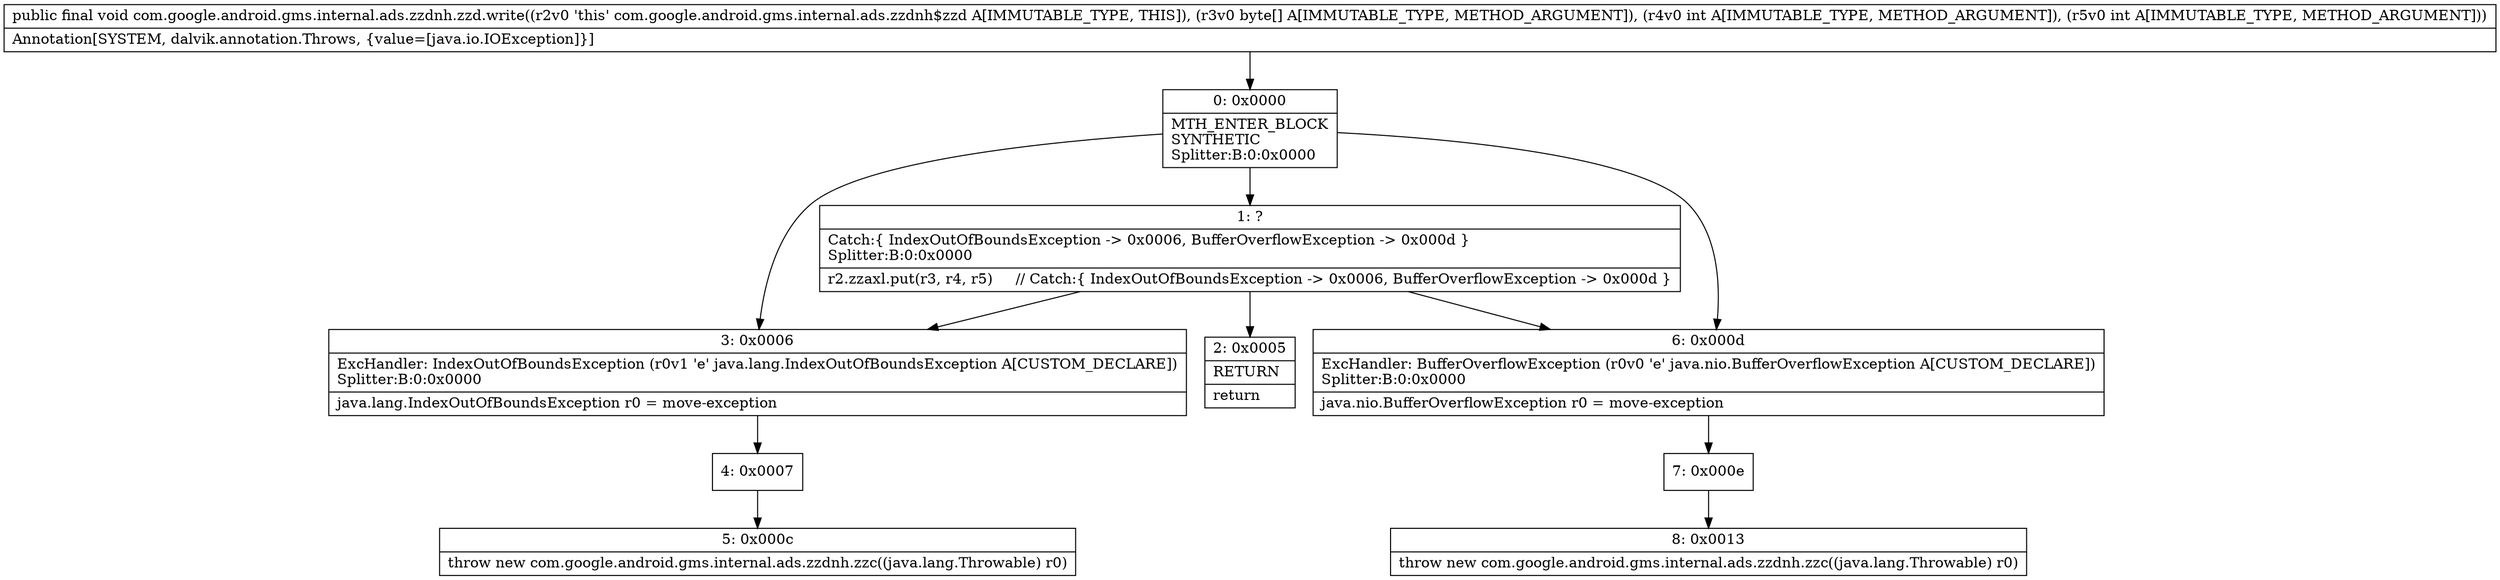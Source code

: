 digraph "CFG forcom.google.android.gms.internal.ads.zzdnh.zzd.write([BII)V" {
Node_0 [shape=record,label="{0\:\ 0x0000|MTH_ENTER_BLOCK\lSYNTHETIC\lSplitter:B:0:0x0000\l}"];
Node_1 [shape=record,label="{1\:\ ?|Catch:\{ IndexOutOfBoundsException \-\> 0x0006, BufferOverflowException \-\> 0x000d \}\lSplitter:B:0:0x0000\l|r2.zzaxl.put(r3, r4, r5)     \/\/ Catch:\{ IndexOutOfBoundsException \-\> 0x0006, BufferOverflowException \-\> 0x000d \}\l}"];
Node_2 [shape=record,label="{2\:\ 0x0005|RETURN\l|return\l}"];
Node_3 [shape=record,label="{3\:\ 0x0006|ExcHandler: IndexOutOfBoundsException (r0v1 'e' java.lang.IndexOutOfBoundsException A[CUSTOM_DECLARE])\lSplitter:B:0:0x0000\l|java.lang.IndexOutOfBoundsException r0 = move\-exception\l}"];
Node_4 [shape=record,label="{4\:\ 0x0007}"];
Node_5 [shape=record,label="{5\:\ 0x000c|throw new com.google.android.gms.internal.ads.zzdnh.zzc((java.lang.Throwable) r0)\l}"];
Node_6 [shape=record,label="{6\:\ 0x000d|ExcHandler: BufferOverflowException (r0v0 'e' java.nio.BufferOverflowException A[CUSTOM_DECLARE])\lSplitter:B:0:0x0000\l|java.nio.BufferOverflowException r0 = move\-exception\l}"];
Node_7 [shape=record,label="{7\:\ 0x000e}"];
Node_8 [shape=record,label="{8\:\ 0x0013|throw new com.google.android.gms.internal.ads.zzdnh.zzc((java.lang.Throwable) r0)\l}"];
MethodNode[shape=record,label="{public final void com.google.android.gms.internal.ads.zzdnh.zzd.write((r2v0 'this' com.google.android.gms.internal.ads.zzdnh$zzd A[IMMUTABLE_TYPE, THIS]), (r3v0 byte[] A[IMMUTABLE_TYPE, METHOD_ARGUMENT]), (r4v0 int A[IMMUTABLE_TYPE, METHOD_ARGUMENT]), (r5v0 int A[IMMUTABLE_TYPE, METHOD_ARGUMENT]))  | Annotation[SYSTEM, dalvik.annotation.Throws, \{value=[java.io.IOException]\}]\l}"];
MethodNode -> Node_0;
Node_0 -> Node_1;
Node_0 -> Node_3;
Node_0 -> Node_6;
Node_1 -> Node_2;
Node_1 -> Node_3;
Node_1 -> Node_6;
Node_3 -> Node_4;
Node_4 -> Node_5;
Node_6 -> Node_7;
Node_7 -> Node_8;
}

